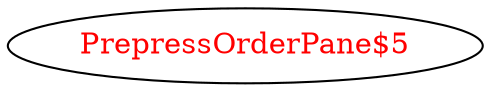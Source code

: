 digraph dependencyGraph {
 concentrate=true;
 ranksep="2.0";
 rankdir="LR"; 
 splines="ortho";
"PrepressOrderPane$5" [fontcolor="red"];
}
